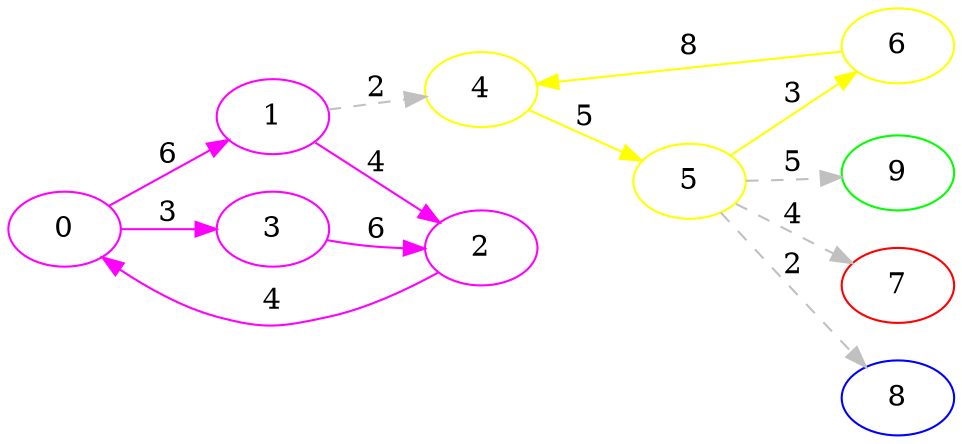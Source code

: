 digraph G {
ranksep = "equally";
rankdir = LR;
{rank = same; 0; };
{rank = same; 1; 3; };
{rank = same; 2; 4; };
{rank = same; 5; };
{rank = same; 6; 7; 8; 9; };
{rank = same; };
7 [color = "red"];
8 [color = "blue"];
9 [color = "green"];
6 [color = "yellow"];
5 [color = "yellow"];
4 [color = "yellow"];
3 [color = "magenta"];
2 [color = "magenta"];
1 [color = "magenta"];
0 [color = "magenta"];
0->1[label="6" color = "magenta"];
0->3[label="3" color = "magenta"];
1->2[label="4" color = "magenta"];
1->4[label="2" color = "grey" style = "dashed"];
3->2[label="6" color = "magenta"];
2->0[label="4" color = "magenta"];
4->5[label="5" color = "yellow"];
5->6[label="3" color = "yellow"];
5->7[label="4" color = "grey" style = "dashed"];
5->8[label="2" color = "grey" style = "dashed"];
5->9[label="5" color = "grey" style = "dashed"];
6->4[label="8" color = "yellow"];
7
8
9
}
